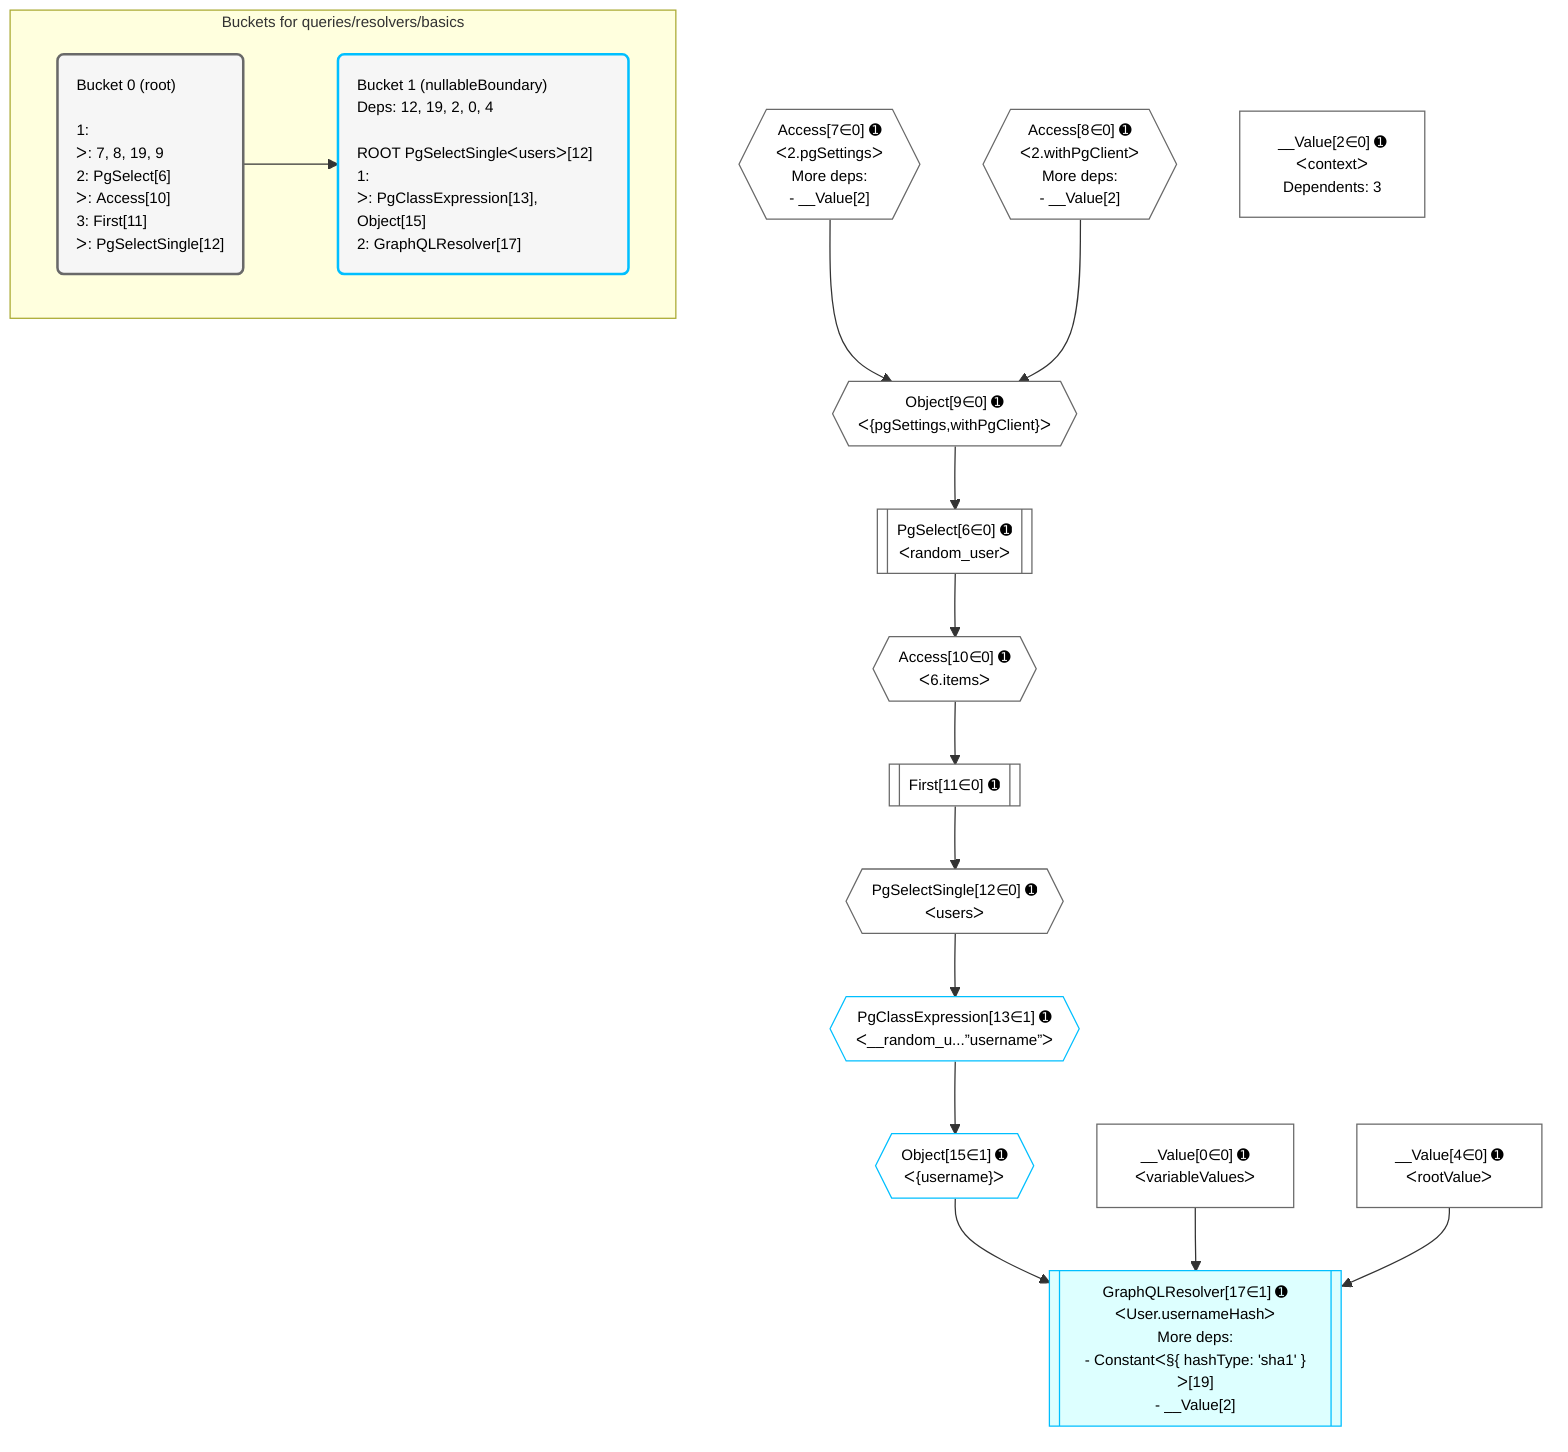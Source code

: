 %%{init: {'themeVariables': { 'fontSize': '12px'}}}%%
graph TD
    classDef path fill:#eee,stroke:#000,color:#000
    classDef plan fill:#fff,stroke-width:1px,color:#000
    classDef itemplan fill:#fff,stroke-width:2px,color:#000
    classDef unbatchedplan fill:#dff,stroke-width:1px,color:#000
    classDef sideeffectplan fill:#fcc,stroke-width:2px,color:#000
    classDef bucket fill:#f6f6f6,color:#000,stroke-width:2px,text-align:left

    subgraph "Buckets for queries/resolvers/basics"
    Bucket0("Bucket 0 (root)<br /><br />1: <br />ᐳ: 7, 8, 19, 9<br />2: PgSelect[6]<br />ᐳ: Access[10]<br />3: First[11]<br />ᐳ: PgSelectSingle[12]"):::bucket
    Bucket1("Bucket 1 (nullableBoundary)<br />Deps: 12, 19, 2, 0, 4<br /><br />ROOT PgSelectSingleᐸusersᐳ[12]<br />1: <br />ᐳ: PgClassExpression[13], Object[15]<br />2: GraphQLResolver[17]"):::bucket
    end
    Bucket0 --> Bucket1

    %% plan dependencies
    Object9{{"Object[9∈0] ➊<br />ᐸ{pgSettings,withPgClient}ᐳ"}}:::plan
    Access7{{"Access[7∈0] ➊<br />ᐸ2.pgSettingsᐳ<br />More deps:<br />- __Value[2]"}}:::plan
    Access8{{"Access[8∈0] ➊<br />ᐸ2.withPgClientᐳ<br />More deps:<br />- __Value[2]"}}:::plan
    Access7 & Access8 --> Object9
    PgSelect6[["PgSelect[6∈0] ➊<br />ᐸrandom_userᐳ"]]:::plan
    Object9 --> PgSelect6
    Access10{{"Access[10∈0] ➊<br />ᐸ6.itemsᐳ"}}:::plan
    PgSelect6 --> Access10
    First11[["First[11∈0] ➊"]]:::plan
    Access10 --> First11
    PgSelectSingle12{{"PgSelectSingle[12∈0] ➊<br />ᐸusersᐳ"}}:::plan
    First11 --> PgSelectSingle12
    __Value0["__Value[0∈0] ➊<br />ᐸvariableValuesᐳ"]:::plan
    __Value2["__Value[2∈0] ➊<br />ᐸcontextᐳ<br />Dependents: 3"]:::plan
    __Value4["__Value[4∈0] ➊<br />ᐸrootValueᐳ"]:::plan
    GraphQLResolver17[["GraphQLResolver[17∈1] ➊<br />ᐸUser.usernameHashᐳ<br />More deps:<br />- Constantᐸ§{ hashType: 'sha1' }ᐳ[19]<br />- __Value[2]"]]:::unbatchedplan
    Object15{{"Object[15∈1] ➊<br />ᐸ{username}ᐳ"}}:::plan
    Object15 & __Value0 & __Value4 --> GraphQLResolver17
    PgClassExpression13{{"PgClassExpression[13∈1] ➊<br />ᐸ__random_u...”username”ᐳ"}}:::plan
    PgSelectSingle12 --> PgClassExpression13
    PgClassExpression13 --> Object15

    %% define steps
    classDef bucket0 stroke:#696969
    class Bucket0,__Value0,__Value2,__Value4,PgSelect6,Access7,Access8,Object9,Access10,First11,PgSelectSingle12 bucket0
    classDef bucket1 stroke:#00bfff
    class Bucket1,PgClassExpression13,Object15,GraphQLResolver17 bucket1